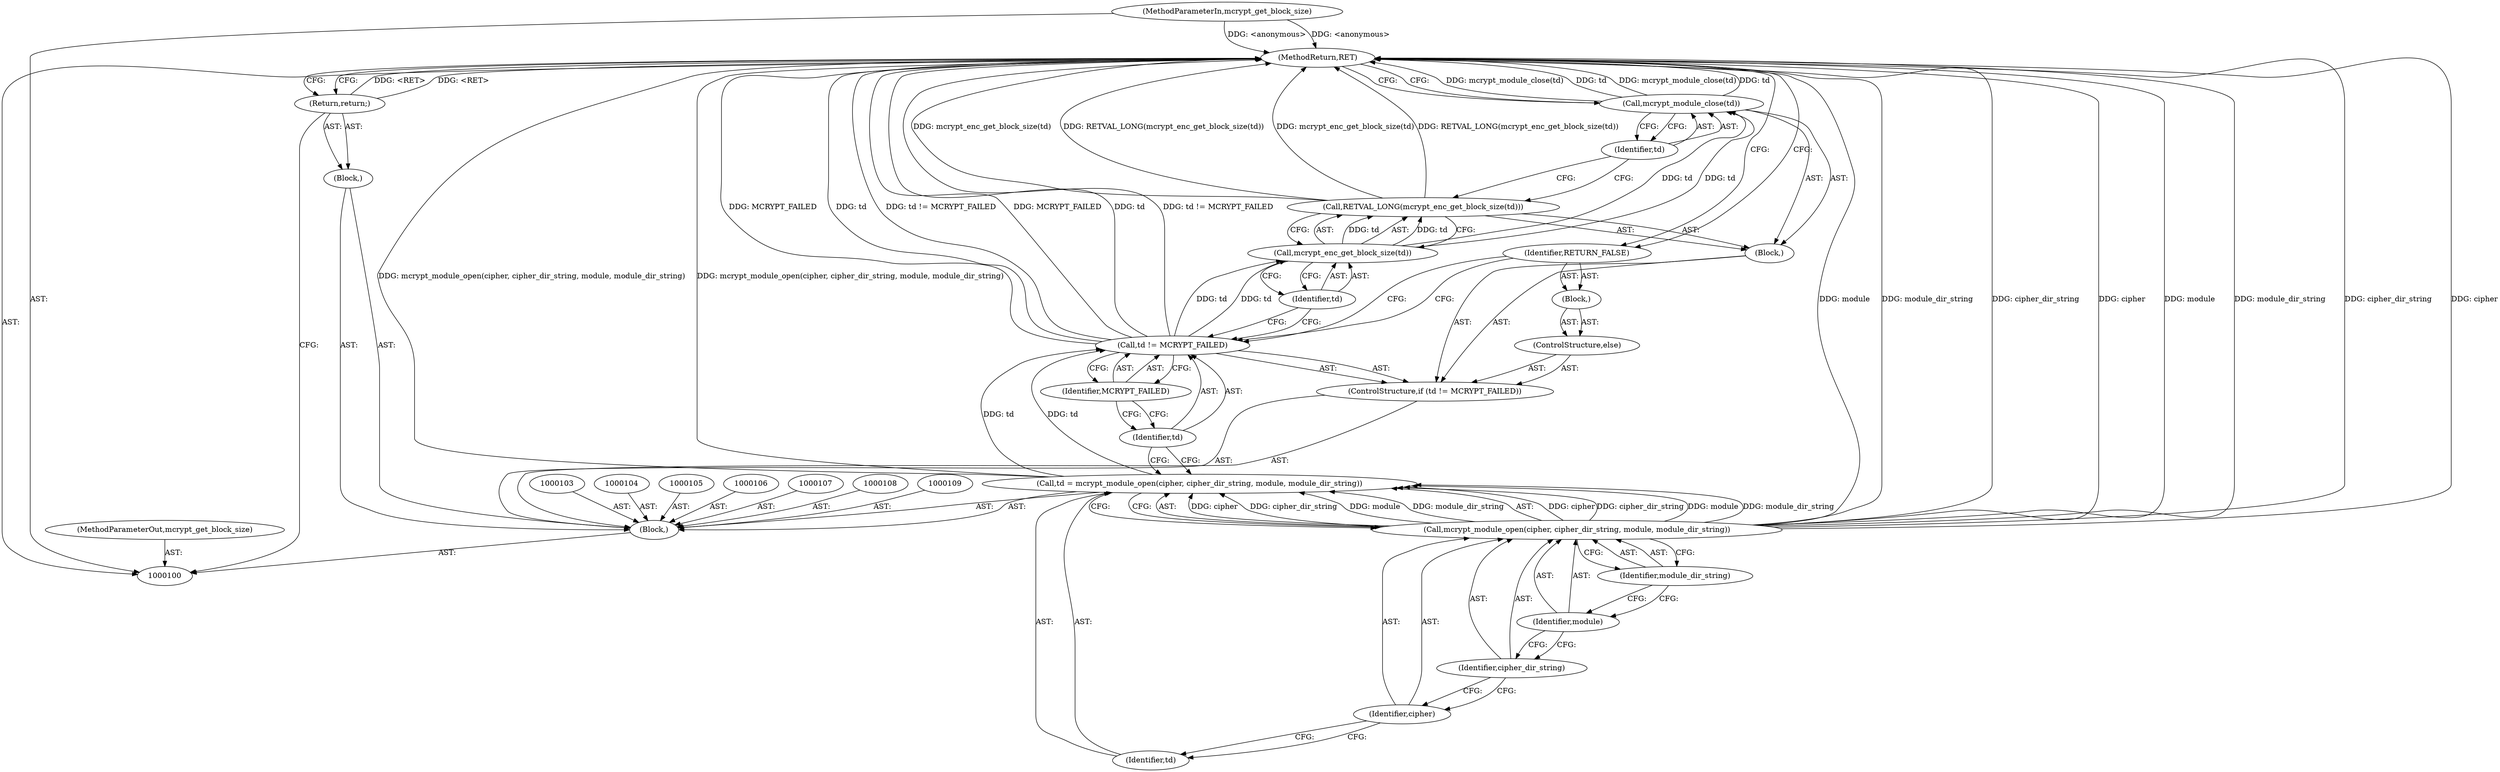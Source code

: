 digraph "0_php-src_6c5211a0cef0cc2854eaa387e0eb036e012904d0?w=1_14" {
"1000132" [label="(MethodReturn,RET)"];
"1000101" [label="(MethodParameterIn,mcrypt_get_block_size)"];
"1000169" [label="(MethodParameterOut,mcrypt_get_block_size)"];
"1000110" [label="(Block,)"];
"1000111" [label="(Return,return;)"];
"1000112" [label="(Call,td = mcrypt_module_open(cipher, cipher_dir_string, module, module_dir_string))"];
"1000113" [label="(Identifier,td)"];
"1000115" [label="(Identifier,cipher)"];
"1000116" [label="(Identifier,cipher_dir_string)"];
"1000117" [label="(Identifier,module)"];
"1000118" [label="(Identifier,module_dir_string)"];
"1000114" [label="(Call,mcrypt_module_open(cipher, cipher_dir_string, module, module_dir_string))"];
"1000122" [label="(Identifier,MCRYPT_FAILED)"];
"1000119" [label="(ControlStructure,if (td != MCRYPT_FAILED))"];
"1000123" [label="(Block,)"];
"1000120" [label="(Call,td != MCRYPT_FAILED)"];
"1000121" [label="(Identifier,td)"];
"1000125" [label="(Call,mcrypt_enc_get_block_size(td))"];
"1000124" [label="(Call,RETVAL_LONG(mcrypt_enc_get_block_size(td)))"];
"1000126" [label="(Identifier,td)"];
"1000102" [label="(Block,)"];
"1000127" [label="(Call,mcrypt_module_close(td))"];
"1000128" [label="(Identifier,td)"];
"1000129" [label="(ControlStructure,else)"];
"1000130" [label="(Block,)"];
"1000131" [label="(Identifier,RETURN_FALSE)"];
"1000132" -> "1000100"  [label="AST: "];
"1000132" -> "1000111"  [label="CFG: "];
"1000132" -> "1000127"  [label="CFG: "];
"1000132" -> "1000131"  [label="CFG: "];
"1000111" -> "1000132"  [label="DDG: <RET>"];
"1000114" -> "1000132"  [label="DDG: module"];
"1000114" -> "1000132"  [label="DDG: module_dir_string"];
"1000114" -> "1000132"  [label="DDG: cipher_dir_string"];
"1000114" -> "1000132"  [label="DDG: cipher"];
"1000124" -> "1000132"  [label="DDG: mcrypt_enc_get_block_size(td)"];
"1000124" -> "1000132"  [label="DDG: RETVAL_LONG(mcrypt_enc_get_block_size(td))"];
"1000112" -> "1000132"  [label="DDG: mcrypt_module_open(cipher, cipher_dir_string, module, module_dir_string)"];
"1000127" -> "1000132"  [label="DDG: mcrypt_module_close(td)"];
"1000127" -> "1000132"  [label="DDG: td"];
"1000120" -> "1000132"  [label="DDG: MCRYPT_FAILED"];
"1000120" -> "1000132"  [label="DDG: td"];
"1000120" -> "1000132"  [label="DDG: td != MCRYPT_FAILED"];
"1000101" -> "1000132"  [label="DDG: <anonymous>"];
"1000101" -> "1000100"  [label="AST: "];
"1000101" -> "1000132"  [label="DDG: <anonymous>"];
"1000169" -> "1000100"  [label="AST: "];
"1000110" -> "1000102"  [label="AST: "];
"1000111" -> "1000110"  [label="AST: "];
"1000111" -> "1000110"  [label="AST: "];
"1000111" -> "1000100"  [label="CFG: "];
"1000132" -> "1000111"  [label="CFG: "];
"1000111" -> "1000132"  [label="DDG: <RET>"];
"1000112" -> "1000102"  [label="AST: "];
"1000112" -> "1000114"  [label="CFG: "];
"1000113" -> "1000112"  [label="AST: "];
"1000114" -> "1000112"  [label="AST: "];
"1000121" -> "1000112"  [label="CFG: "];
"1000112" -> "1000132"  [label="DDG: mcrypt_module_open(cipher, cipher_dir_string, module, module_dir_string)"];
"1000114" -> "1000112"  [label="DDG: cipher"];
"1000114" -> "1000112"  [label="DDG: cipher_dir_string"];
"1000114" -> "1000112"  [label="DDG: module"];
"1000114" -> "1000112"  [label="DDG: module_dir_string"];
"1000112" -> "1000120"  [label="DDG: td"];
"1000113" -> "1000112"  [label="AST: "];
"1000115" -> "1000113"  [label="CFG: "];
"1000115" -> "1000114"  [label="AST: "];
"1000115" -> "1000113"  [label="CFG: "];
"1000116" -> "1000115"  [label="CFG: "];
"1000116" -> "1000114"  [label="AST: "];
"1000116" -> "1000115"  [label="CFG: "];
"1000117" -> "1000116"  [label="CFG: "];
"1000117" -> "1000114"  [label="AST: "];
"1000117" -> "1000116"  [label="CFG: "];
"1000118" -> "1000117"  [label="CFG: "];
"1000118" -> "1000114"  [label="AST: "];
"1000118" -> "1000117"  [label="CFG: "];
"1000114" -> "1000118"  [label="CFG: "];
"1000114" -> "1000112"  [label="AST: "];
"1000114" -> "1000118"  [label="CFG: "];
"1000115" -> "1000114"  [label="AST: "];
"1000116" -> "1000114"  [label="AST: "];
"1000117" -> "1000114"  [label="AST: "];
"1000118" -> "1000114"  [label="AST: "];
"1000112" -> "1000114"  [label="CFG: "];
"1000114" -> "1000132"  [label="DDG: module"];
"1000114" -> "1000132"  [label="DDG: module_dir_string"];
"1000114" -> "1000132"  [label="DDG: cipher_dir_string"];
"1000114" -> "1000132"  [label="DDG: cipher"];
"1000114" -> "1000112"  [label="DDG: cipher"];
"1000114" -> "1000112"  [label="DDG: cipher_dir_string"];
"1000114" -> "1000112"  [label="DDG: module"];
"1000114" -> "1000112"  [label="DDG: module_dir_string"];
"1000122" -> "1000120"  [label="AST: "];
"1000122" -> "1000121"  [label="CFG: "];
"1000120" -> "1000122"  [label="CFG: "];
"1000119" -> "1000102"  [label="AST: "];
"1000120" -> "1000119"  [label="AST: "];
"1000123" -> "1000119"  [label="AST: "];
"1000129" -> "1000119"  [label="AST: "];
"1000123" -> "1000119"  [label="AST: "];
"1000124" -> "1000123"  [label="AST: "];
"1000127" -> "1000123"  [label="AST: "];
"1000120" -> "1000119"  [label="AST: "];
"1000120" -> "1000122"  [label="CFG: "];
"1000121" -> "1000120"  [label="AST: "];
"1000122" -> "1000120"  [label="AST: "];
"1000126" -> "1000120"  [label="CFG: "];
"1000131" -> "1000120"  [label="CFG: "];
"1000120" -> "1000132"  [label="DDG: MCRYPT_FAILED"];
"1000120" -> "1000132"  [label="DDG: td"];
"1000120" -> "1000132"  [label="DDG: td != MCRYPT_FAILED"];
"1000112" -> "1000120"  [label="DDG: td"];
"1000120" -> "1000125"  [label="DDG: td"];
"1000121" -> "1000120"  [label="AST: "];
"1000121" -> "1000112"  [label="CFG: "];
"1000122" -> "1000121"  [label="CFG: "];
"1000125" -> "1000124"  [label="AST: "];
"1000125" -> "1000126"  [label="CFG: "];
"1000126" -> "1000125"  [label="AST: "];
"1000124" -> "1000125"  [label="CFG: "];
"1000125" -> "1000124"  [label="DDG: td"];
"1000120" -> "1000125"  [label="DDG: td"];
"1000125" -> "1000127"  [label="DDG: td"];
"1000124" -> "1000123"  [label="AST: "];
"1000124" -> "1000125"  [label="CFG: "];
"1000125" -> "1000124"  [label="AST: "];
"1000128" -> "1000124"  [label="CFG: "];
"1000124" -> "1000132"  [label="DDG: mcrypt_enc_get_block_size(td)"];
"1000124" -> "1000132"  [label="DDG: RETVAL_LONG(mcrypt_enc_get_block_size(td))"];
"1000125" -> "1000124"  [label="DDG: td"];
"1000126" -> "1000125"  [label="AST: "];
"1000126" -> "1000120"  [label="CFG: "];
"1000125" -> "1000126"  [label="CFG: "];
"1000102" -> "1000100"  [label="AST: "];
"1000103" -> "1000102"  [label="AST: "];
"1000104" -> "1000102"  [label="AST: "];
"1000105" -> "1000102"  [label="AST: "];
"1000106" -> "1000102"  [label="AST: "];
"1000107" -> "1000102"  [label="AST: "];
"1000108" -> "1000102"  [label="AST: "];
"1000109" -> "1000102"  [label="AST: "];
"1000110" -> "1000102"  [label="AST: "];
"1000112" -> "1000102"  [label="AST: "];
"1000119" -> "1000102"  [label="AST: "];
"1000127" -> "1000123"  [label="AST: "];
"1000127" -> "1000128"  [label="CFG: "];
"1000128" -> "1000127"  [label="AST: "];
"1000132" -> "1000127"  [label="CFG: "];
"1000127" -> "1000132"  [label="DDG: mcrypt_module_close(td)"];
"1000127" -> "1000132"  [label="DDG: td"];
"1000125" -> "1000127"  [label="DDG: td"];
"1000128" -> "1000127"  [label="AST: "];
"1000128" -> "1000124"  [label="CFG: "];
"1000127" -> "1000128"  [label="CFG: "];
"1000129" -> "1000119"  [label="AST: "];
"1000130" -> "1000129"  [label="AST: "];
"1000130" -> "1000129"  [label="AST: "];
"1000131" -> "1000130"  [label="AST: "];
"1000131" -> "1000130"  [label="AST: "];
"1000131" -> "1000120"  [label="CFG: "];
"1000132" -> "1000131"  [label="CFG: "];
}
